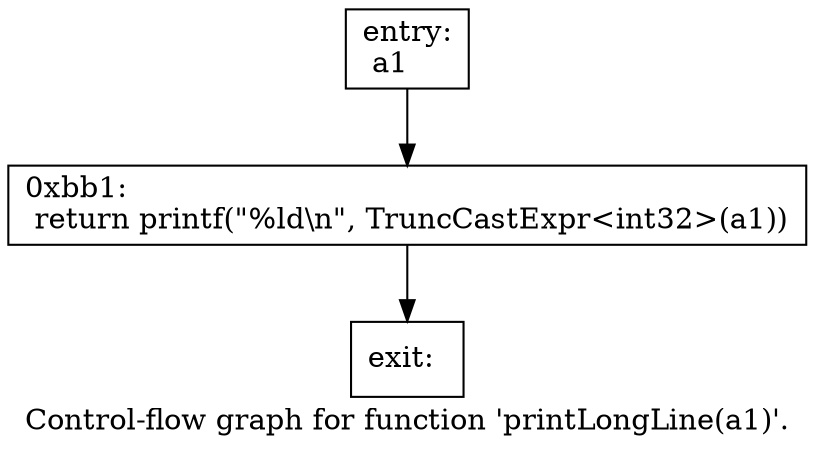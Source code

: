 digraph "Control-flow graph for function 'printLongLine(a1)'." {
  label="Control-flow graph for function 'printLongLine(a1)'.";
  node [shape=record];

  Node0730F9F8 [label="{entry:\l  a1\l}"];
  Node0730F9F8 -> Node0730F728;
  Node0730F728 [label="{0xbb1:\l  return printf(\"%ld\\n\", TruncCastExpr\<int32\>(a1))\l}"];
  Node0730F728 -> Node0730FA40;
  Node0730FA40 [label="{exit:\l}"];

}
